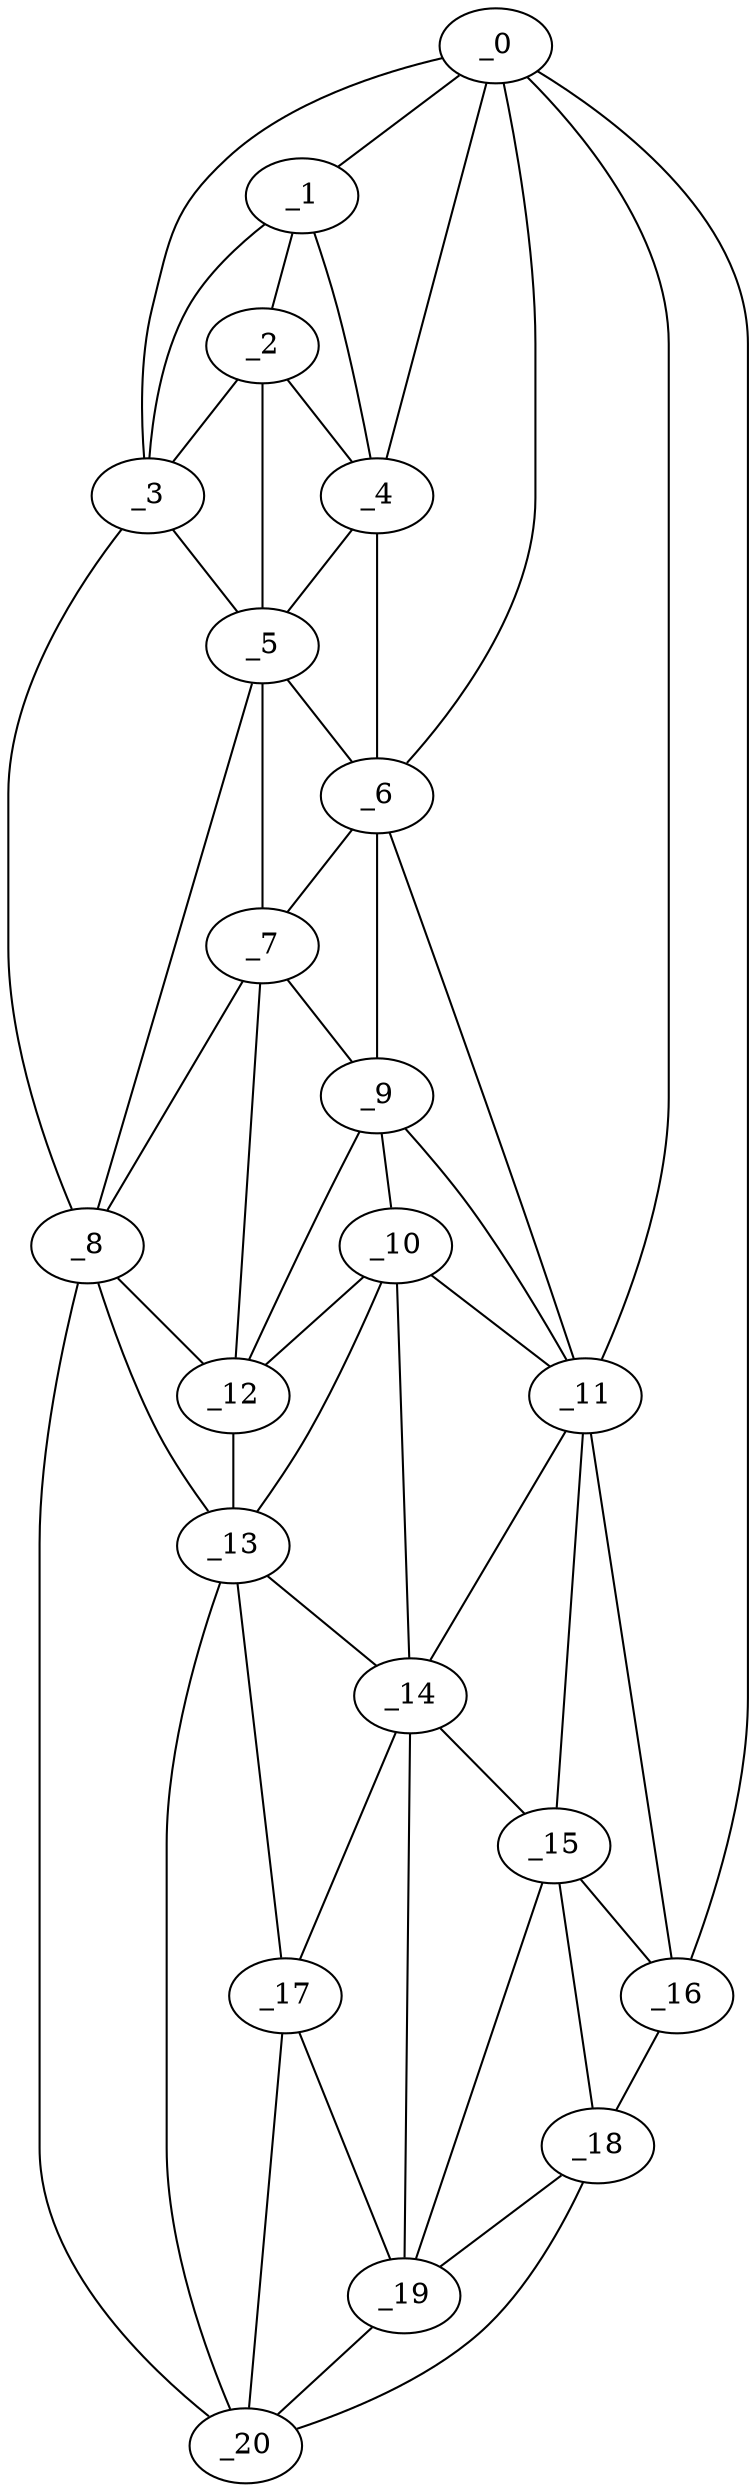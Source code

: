 graph "obj29__165.gxl" {
	_0	 [x=7,
		y=36];
	_1	 [x=18,
		y=32];
	_0 -- _1	 [valence=2];
	_3	 [x=34,
		y=16];
	_0 -- _3	 [valence=1];
	_4	 [x=43,
		y=39];
	_0 -- _4	 [valence=1];
	_6	 [x=58,
		y=47];
	_0 -- _6	 [valence=2];
	_11	 [x=92,
		y=83];
	_0 -- _11	 [valence=2];
	_16	 [x=109,
		y=106];
	_0 -- _16	 [valence=1];
	_2	 [x=28,
		y=30];
	_1 -- _2	 [valence=2];
	_1 -- _3	 [valence=1];
	_1 -- _4	 [valence=1];
	_2 -- _3	 [valence=2];
	_2 -- _4	 [valence=2];
	_5	 [x=50,
		y=32];
	_2 -- _5	 [valence=2];
	_3 -- _5	 [valence=2];
	_8	 [x=64,
		y=16];
	_3 -- _8	 [valence=1];
	_4 -- _5	 [valence=1];
	_4 -- _6	 [valence=2];
	_5 -- _6	 [valence=1];
	_7	 [x=59,
		y=32];
	_5 -- _7	 [valence=2];
	_5 -- _8	 [valence=2];
	_6 -- _7	 [valence=2];
	_9	 [x=66,
		y=46];
	_6 -- _9	 [valence=1];
	_6 -- _11	 [valence=2];
	_7 -- _8	 [valence=2];
	_7 -- _9	 [valence=2];
	_12	 [x=97,
		y=32];
	_7 -- _12	 [valence=1];
	_8 -- _12	 [valence=2];
	_13	 [x=102,
		y=33];
	_8 -- _13	 [valence=1];
	_20	 [x=126,
		y=41];
	_8 -- _20	 [valence=1];
	_10	 [x=85,
		y=53];
	_9 -- _10	 [valence=1];
	_9 -- _11	 [valence=1];
	_9 -- _12	 [valence=2];
	_10 -- _11	 [valence=2];
	_10 -- _12	 [valence=2];
	_10 -- _13	 [valence=2];
	_14	 [x=105,
		y=64];
	_10 -- _14	 [valence=2];
	_11 -- _14	 [valence=2];
	_15	 [x=107,
		y=88];
	_11 -- _15	 [valence=2];
	_11 -- _16	 [valence=2];
	_12 -- _13	 [valence=2];
	_13 -- _14	 [valence=2];
	_17	 [x=119,
		y=44];
	_13 -- _17	 [valence=2];
	_13 -- _20	 [valence=1];
	_14 -- _15	 [valence=2];
	_14 -- _17	 [valence=2];
	_19	 [x=122,
		y=52];
	_14 -- _19	 [valence=2];
	_15 -- _16	 [valence=2];
	_18	 [x=119,
		y=97];
	_15 -- _18	 [valence=2];
	_15 -- _19	 [valence=1];
	_16 -- _18	 [valence=1];
	_17 -- _19	 [valence=2];
	_17 -- _20	 [valence=2];
	_18 -- _19	 [valence=1];
	_18 -- _20	 [valence=1];
	_19 -- _20	 [valence=1];
}
